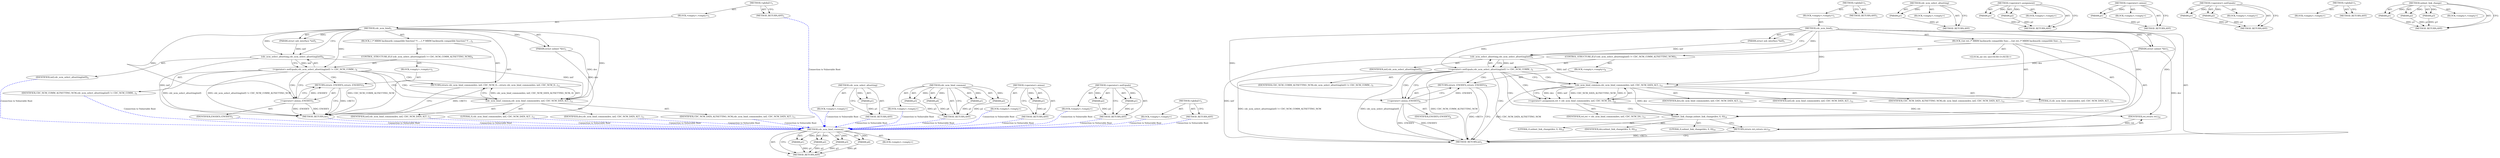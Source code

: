 digraph "&lt;global&gt;" {
vulnerable_74 [label=<(METHOD,cdc_ncm_bind_common)>];
vulnerable_75 [label=<(PARAM,p1)>];
vulnerable_76 [label=<(PARAM,p2)>];
vulnerable_77 [label=<(PARAM,p3)>];
vulnerable_78 [label=<(PARAM,p4)>];
vulnerable_79 [label=<(BLOCK,&lt;empty&gt;,&lt;empty&gt;)>];
vulnerable_80 [label=<(METHOD_RETURN,ANY)>];
vulnerable_6 [label=<(METHOD,&lt;global&gt;)<SUB>1</SUB>>];
vulnerable_7 [label=<(BLOCK,&lt;empty&gt;,&lt;empty&gt;)<SUB>1</SUB>>];
vulnerable_8 [label=<(METHOD,cdc_ncm_bind)<SUB>1</SUB>>];
vulnerable_9 [label=<(PARAM,struct usbnet *dev)<SUB>1</SUB>>];
vulnerable_10 [label=<(PARAM,struct usb_interface *intf)<SUB>1</SUB>>];
vulnerable_11 [label=<(BLOCK,{
	int ret;
 	/* MBIM backwards compatible func...,{
	int ret;
 	/* MBIM backwards compatible func...)<SUB>2</SUB>>];
vulnerable_12 [label="<(LOCAL,int ret: int)<SUB>3</SUB>>"];
vulnerable_13 [label=<(CONTROL_STRUCTURE,IF,if (cdc_ncm_select_altsetting(intf) != CDC_NCM_COMM_ALTSETTING_NCM))<SUB>5</SUB>>];
vulnerable_14 [label=<(&lt;operator&gt;.notEquals,cdc_ncm_select_altsetting(intf) != CDC_NCM_COMM...)<SUB>5</SUB>>];
vulnerable_15 [label=<(cdc_ncm_select_altsetting,cdc_ncm_select_altsetting(intf))<SUB>5</SUB>>];
vulnerable_16 [label=<(IDENTIFIER,intf,cdc_ncm_select_altsetting(intf))<SUB>5</SUB>>];
vulnerable_17 [label=<(IDENTIFIER,CDC_NCM_COMM_ALTSETTING_NCM,cdc_ncm_select_altsetting(intf) != CDC_NCM_COMM...)<SUB>5</SUB>>];
vulnerable_18 [label=<(BLOCK,&lt;empty&gt;,&lt;empty&gt;)<SUB>6</SUB>>];
vulnerable_19 [label=<(RETURN,return -ENODEV;,return -ENODEV;)<SUB>6</SUB>>];
vulnerable_20 [label=<(&lt;operator&gt;.minus,-ENODEV)<SUB>6</SUB>>];
vulnerable_21 [label=<(IDENTIFIER,ENODEV,-ENODEV)<SUB>6</SUB>>];
vulnerable_22 [label=<(&lt;operator&gt;.assignment,ret = cdc_ncm_bind_common(dev, intf, CDC_NCM_DA...)<SUB>12</SUB>>];
vulnerable_23 [label=<(IDENTIFIER,ret,ret = cdc_ncm_bind_common(dev, intf, CDC_NCM_DA...)<SUB>12</SUB>>];
vulnerable_24 [label=<(cdc_ncm_bind_common,cdc_ncm_bind_common(dev, intf, CDC_NCM_DATA_ALT...)<SUB>12</SUB>>];
vulnerable_25 [label=<(IDENTIFIER,dev,cdc_ncm_bind_common(dev, intf, CDC_NCM_DATA_ALT...)<SUB>12</SUB>>];
vulnerable_26 [label=<(IDENTIFIER,intf,cdc_ncm_bind_common(dev, intf, CDC_NCM_DATA_ALT...)<SUB>12</SUB>>];
vulnerable_27 [label=<(IDENTIFIER,CDC_NCM_DATA_ALTSETTING_NCM,cdc_ncm_bind_common(dev, intf, CDC_NCM_DATA_ALT...)<SUB>12</SUB>>];
vulnerable_28 [label=<(LITERAL,0,cdc_ncm_bind_common(dev, intf, CDC_NCM_DATA_ALT...)<SUB>12</SUB>>];
vulnerable_29 [label=<(usbnet_link_change,usbnet_link_change(dev, 0, 0))<SUB>19</SUB>>];
vulnerable_30 [label=<(IDENTIFIER,dev,usbnet_link_change(dev, 0, 0))<SUB>19</SUB>>];
vulnerable_31 [label=<(LITERAL,0,usbnet_link_change(dev, 0, 0))<SUB>19</SUB>>];
vulnerable_32 [label=<(LITERAL,0,usbnet_link_change(dev, 0, 0))<SUB>19</SUB>>];
vulnerable_33 [label=<(RETURN,return ret;,return ret;)<SUB>20</SUB>>];
vulnerable_34 [label=<(IDENTIFIER,ret,return ret;)<SUB>20</SUB>>];
vulnerable_35 [label=<(METHOD_RETURN,int)<SUB>1</SUB>>];
vulnerable_37 [label=<(METHOD_RETURN,ANY)<SUB>1</SUB>>];
vulnerable_61 [label=<(METHOD,cdc_ncm_select_altsetting)>];
vulnerable_62 [label=<(PARAM,p1)>];
vulnerable_63 [label=<(BLOCK,&lt;empty&gt;,&lt;empty&gt;)>];
vulnerable_64 [label=<(METHOD_RETURN,ANY)>];
vulnerable_69 [label=<(METHOD,&lt;operator&gt;.assignment)>];
vulnerable_70 [label=<(PARAM,p1)>];
vulnerable_71 [label=<(PARAM,p2)>];
vulnerable_72 [label=<(BLOCK,&lt;empty&gt;,&lt;empty&gt;)>];
vulnerable_73 [label=<(METHOD_RETURN,ANY)>];
vulnerable_65 [label=<(METHOD,&lt;operator&gt;.minus)>];
vulnerable_66 [label=<(PARAM,p1)>];
vulnerable_67 [label=<(BLOCK,&lt;empty&gt;,&lt;empty&gt;)>];
vulnerable_68 [label=<(METHOD_RETURN,ANY)>];
vulnerable_56 [label=<(METHOD,&lt;operator&gt;.notEquals)>];
vulnerable_57 [label=<(PARAM,p1)>];
vulnerable_58 [label=<(PARAM,p2)>];
vulnerable_59 [label=<(BLOCK,&lt;empty&gt;,&lt;empty&gt;)>];
vulnerable_60 [label=<(METHOD_RETURN,ANY)>];
vulnerable_50 [label=<(METHOD,&lt;global&gt;)<SUB>1</SUB>>];
vulnerable_51 [label=<(BLOCK,&lt;empty&gt;,&lt;empty&gt;)>];
vulnerable_52 [label=<(METHOD_RETURN,ANY)>];
vulnerable_81 [label=<(METHOD,usbnet_link_change)>];
vulnerable_82 [label=<(PARAM,p1)>];
vulnerable_83 [label=<(PARAM,p2)>];
vulnerable_84 [label=<(PARAM,p3)>];
vulnerable_85 [label=<(BLOCK,&lt;empty&gt;,&lt;empty&gt;)>];
vulnerable_86 [label=<(METHOD_RETURN,ANY)>];
fixed_6 [label=<(METHOD,&lt;global&gt;)<SUB>1</SUB>>];
fixed_7 [label=<(BLOCK,&lt;empty&gt;,&lt;empty&gt;)<SUB>1</SUB>>];
fixed_8 [label=<(METHOD,cdc_ncm_bind)<SUB>1</SUB>>];
fixed_9 [label=<(PARAM,struct usbnet *dev)<SUB>1</SUB>>];
fixed_10 [label=<(PARAM,struct usb_interface *intf)<SUB>1</SUB>>];
fixed_11 [label=<(BLOCK,{
 	/* MBIM backwards compatible function? */
 ...,{
 	/* MBIM backwards compatible function? */
 ...)<SUB>2</SUB>>];
fixed_12 [label=<(CONTROL_STRUCTURE,IF,if (cdc_ncm_select_altsetting(intf) != CDC_NCM_COMM_ALTSETTING_NCM))<SUB>4</SUB>>];
fixed_13 [label=<(&lt;operator&gt;.notEquals,cdc_ncm_select_altsetting(intf) != CDC_NCM_COMM...)<SUB>4</SUB>>];
fixed_14 [label=<(cdc_ncm_select_altsetting,cdc_ncm_select_altsetting(intf))<SUB>4</SUB>>];
fixed_15 [label=<(IDENTIFIER,intf,cdc_ncm_select_altsetting(intf))<SUB>4</SUB>>];
fixed_16 [label=<(IDENTIFIER,CDC_NCM_COMM_ALTSETTING_NCM,cdc_ncm_select_altsetting(intf) != CDC_NCM_COMM...)<SUB>4</SUB>>];
fixed_17 [label=<(BLOCK,&lt;empty&gt;,&lt;empty&gt;)<SUB>5</SUB>>];
fixed_18 [label=<(RETURN,return -ENODEV;,return -ENODEV;)<SUB>5</SUB>>];
fixed_19 [label=<(&lt;operator&gt;.minus,-ENODEV)<SUB>5</SUB>>];
fixed_20 [label=<(IDENTIFIER,ENODEV,-ENODEV)<SUB>5</SUB>>];
fixed_21 [label=<(RETURN,return cdc_ncm_bind_common(dev, intf, CDC_NCM_D...,return cdc_ncm_bind_common(dev, intf, CDC_NCM_D...)<SUB>11</SUB>>];
fixed_22 [label=<(cdc_ncm_bind_common,cdc_ncm_bind_common(dev, intf, CDC_NCM_DATA_ALT...)<SUB>11</SUB>>];
fixed_23 [label=<(IDENTIFIER,dev,cdc_ncm_bind_common(dev, intf, CDC_NCM_DATA_ALT...)<SUB>11</SUB>>];
fixed_24 [label=<(IDENTIFIER,intf,cdc_ncm_bind_common(dev, intf, CDC_NCM_DATA_ALT...)<SUB>11</SUB>>];
fixed_25 [label=<(IDENTIFIER,CDC_NCM_DATA_ALTSETTING_NCM,cdc_ncm_bind_common(dev, intf, CDC_NCM_DATA_ALT...)<SUB>11</SUB>>];
fixed_26 [label=<(LITERAL,0,cdc_ncm_bind_common(dev, intf, CDC_NCM_DATA_ALT...)<SUB>11</SUB>>];
fixed_27 [label=<(METHOD_RETURN,int)<SUB>1</SUB>>];
fixed_29 [label=<(METHOD_RETURN,ANY)<SUB>1</SUB>>];
fixed_53 [label=<(METHOD,cdc_ncm_select_altsetting)>];
fixed_54 [label=<(PARAM,p1)>];
fixed_55 [label=<(BLOCK,&lt;empty&gt;,&lt;empty&gt;)>];
fixed_56 [label=<(METHOD_RETURN,ANY)>];
fixed_61 [label=<(METHOD,cdc_ncm_bind_common)>];
fixed_62 [label=<(PARAM,p1)>];
fixed_63 [label=<(PARAM,p2)>];
fixed_64 [label=<(PARAM,p3)>];
fixed_65 [label=<(PARAM,p4)>];
fixed_66 [label=<(BLOCK,&lt;empty&gt;,&lt;empty&gt;)>];
fixed_67 [label=<(METHOD_RETURN,ANY)>];
fixed_57 [label=<(METHOD,&lt;operator&gt;.minus)>];
fixed_58 [label=<(PARAM,p1)>];
fixed_59 [label=<(BLOCK,&lt;empty&gt;,&lt;empty&gt;)>];
fixed_60 [label=<(METHOD_RETURN,ANY)>];
fixed_48 [label=<(METHOD,&lt;operator&gt;.notEquals)>];
fixed_49 [label=<(PARAM,p1)>];
fixed_50 [label=<(PARAM,p2)>];
fixed_51 [label=<(BLOCK,&lt;empty&gt;,&lt;empty&gt;)>];
fixed_52 [label=<(METHOD_RETURN,ANY)>];
fixed_42 [label=<(METHOD,&lt;global&gt;)<SUB>1</SUB>>];
fixed_43 [label=<(BLOCK,&lt;empty&gt;,&lt;empty&gt;)>];
fixed_44 [label=<(METHOD_RETURN,ANY)>];
vulnerable_74 -> vulnerable_75  [key=0, label="AST: "];
vulnerable_74 -> vulnerable_75  [key=1, label="DDG: "];
vulnerable_74 -> vulnerable_79  [key=0, label="AST: "];
vulnerable_74 -> vulnerable_76  [key=0, label="AST: "];
vulnerable_74 -> vulnerable_76  [key=1, label="DDG: "];
vulnerable_74 -> vulnerable_80  [key=0, label="AST: "];
vulnerable_74 -> vulnerable_80  [key=1, label="CFG: "];
vulnerable_74 -> vulnerable_77  [key=0, label="AST: "];
vulnerable_74 -> vulnerable_77  [key=1, label="DDG: "];
vulnerable_74 -> vulnerable_78  [key=0, label="AST: "];
vulnerable_74 -> vulnerable_78  [key=1, label="DDG: "];
vulnerable_75 -> vulnerable_80  [key=0, label="DDG: p1"];
vulnerable_76 -> vulnerable_80  [key=0, label="DDG: p2"];
vulnerable_77 -> vulnerable_80  [key=0, label="DDG: p3"];
vulnerable_78 -> vulnerable_80  [key=0, label="DDG: p4"];
vulnerable_6 -> vulnerable_7  [key=0, label="AST: "];
vulnerable_6 -> vulnerable_37  [key=0, label="AST: "];
vulnerable_6 -> vulnerable_37  [key=1, label="CFG: "];
vulnerable_7 -> vulnerable_8  [key=0, label="AST: "];
vulnerable_8 -> vulnerable_9  [key=0, label="AST: "];
vulnerable_8 -> vulnerable_9  [key=1, label="DDG: "];
vulnerable_8 -> vulnerable_10  [key=0, label="AST: "];
vulnerable_8 -> vulnerable_10  [key=1, label="DDG: "];
vulnerable_8 -> vulnerable_11  [key=0, label="AST: "];
vulnerable_8 -> vulnerable_35  [key=0, label="AST: "];
vulnerable_8 -> vulnerable_15  [key=0, label="CFG: "];
vulnerable_8 -> vulnerable_15  [key=1, label="DDG: "];
vulnerable_8 -> vulnerable_29  [key=0, label="DDG: "];
vulnerable_8 -> vulnerable_34  [key=0, label="DDG: "];
vulnerable_8 -> vulnerable_14  [key=0, label="DDG: "];
vulnerable_8 -> vulnerable_24  [key=0, label="DDG: "];
vulnerable_8 -> vulnerable_20  [key=0, label="DDG: "];
vulnerable_9 -> vulnerable_35  [key=0, label="DDG: dev"];
vulnerable_9 -> vulnerable_24  [key=0, label="DDG: dev"];
vulnerable_10 -> vulnerable_15  [key=0, label="DDG: intf"];
vulnerable_11 -> vulnerable_12  [key=0, label="AST: "];
vulnerable_11 -> vulnerable_13  [key=0, label="AST: "];
vulnerable_11 -> vulnerable_22  [key=0, label="AST: "];
vulnerable_11 -> vulnerable_29  [key=0, label="AST: "];
vulnerable_11 -> vulnerable_33  [key=0, label="AST: "];
vulnerable_13 -> vulnerable_14  [key=0, label="AST: "];
vulnerable_13 -> vulnerable_18  [key=0, label="AST: "];
vulnerable_14 -> vulnerable_15  [key=0, label="AST: "];
vulnerable_14 -> vulnerable_17  [key=0, label="AST: "];
vulnerable_14 -> vulnerable_20  [key=0, label="CFG: "];
vulnerable_14 -> vulnerable_20  [key=1, label="CDG: "];
vulnerable_14 -> vulnerable_24  [key=0, label="CFG: "];
vulnerable_14 -> vulnerable_24  [key=1, label="CDG: "];
vulnerable_14 -> vulnerable_35  [key=0, label="DDG: cdc_ncm_select_altsetting(intf)"];
vulnerable_14 -> vulnerable_35  [key=1, label="DDG: cdc_ncm_select_altsetting(intf) != CDC_NCM_COMM_ALTSETTING_NCM"];
vulnerable_14 -> vulnerable_35  [key=2, label="DDG: CDC_NCM_COMM_ALTSETTING_NCM"];
vulnerable_14 -> vulnerable_29  [key=0, label="CDG: "];
vulnerable_14 -> vulnerable_33  [key=0, label="CDG: "];
vulnerable_14 -> vulnerable_19  [key=0, label="CDG: "];
vulnerable_14 -> vulnerable_22  [key=0, label="CDG: "];
vulnerable_15 -> vulnerable_16  [key=0, label="AST: "];
vulnerable_15 -> vulnerable_14  [key=0, label="CFG: "];
vulnerable_15 -> vulnerable_14  [key=1, label="DDG: intf"];
vulnerable_15 -> vulnerable_35  [key=0, label="DDG: intf"];
vulnerable_15 -> vulnerable_24  [key=0, label="DDG: intf"];
vulnerable_18 -> vulnerable_19  [key=0, label="AST: "];
vulnerable_19 -> vulnerable_20  [key=0, label="AST: "];
vulnerable_19 -> vulnerable_35  [key=0, label="CFG: "];
vulnerable_19 -> vulnerable_35  [key=1, label="DDG: &lt;RET&gt;"];
vulnerable_20 -> vulnerable_21  [key=0, label="AST: "];
vulnerable_20 -> vulnerable_19  [key=0, label="CFG: "];
vulnerable_20 -> vulnerable_19  [key=1, label="DDG: -ENODEV"];
vulnerable_20 -> vulnerable_35  [key=0, label="DDG: ENODEV"];
vulnerable_20 -> vulnerable_35  [key=1, label="DDG: -ENODEV"];
vulnerable_22 -> vulnerable_23  [key=0, label="AST: "];
vulnerable_22 -> vulnerable_24  [key=0, label="AST: "];
vulnerable_22 -> vulnerable_29  [key=0, label="CFG: "];
vulnerable_22 -> vulnerable_34  [key=0, label="DDG: ret"];
vulnerable_24 -> vulnerable_25  [key=0, label="AST: "];
vulnerable_24 -> vulnerable_26  [key=0, label="AST: "];
vulnerable_24 -> vulnerable_27  [key=0, label="AST: "];
vulnerable_24 -> vulnerable_28  [key=0, label="AST: "];
vulnerable_24 -> vulnerable_22  [key=0, label="CFG: "];
vulnerable_24 -> vulnerable_22  [key=1, label="DDG: dev"];
vulnerable_24 -> vulnerable_22  [key=2, label="DDG: intf"];
vulnerable_24 -> vulnerable_22  [key=3, label="DDG: CDC_NCM_DATA_ALTSETTING_NCM"];
vulnerable_24 -> vulnerable_22  [key=4, label="DDG: 0"];
vulnerable_24 -> vulnerable_35  [key=0, label="DDG: CDC_NCM_DATA_ALTSETTING_NCM"];
vulnerable_24 -> vulnerable_29  [key=0, label="DDG: dev"];
vulnerable_29 -> vulnerable_30  [key=0, label="AST: "];
vulnerable_29 -> vulnerable_31  [key=0, label="AST: "];
vulnerable_29 -> vulnerable_32  [key=0, label="AST: "];
vulnerable_29 -> vulnerable_33  [key=0, label="CFG: "];
vulnerable_33 -> vulnerable_34  [key=0, label="AST: "];
vulnerable_33 -> vulnerable_35  [key=0, label="CFG: "];
vulnerable_33 -> vulnerable_35  [key=1, label="DDG: &lt;RET&gt;"];
vulnerable_34 -> vulnerable_33  [key=0, label="DDG: ret"];
vulnerable_61 -> vulnerable_62  [key=0, label="AST: "];
vulnerable_61 -> vulnerable_62  [key=1, label="DDG: "];
vulnerable_61 -> vulnerable_63  [key=0, label="AST: "];
vulnerable_61 -> vulnerable_64  [key=0, label="AST: "];
vulnerable_61 -> vulnerable_64  [key=1, label="CFG: "];
vulnerable_62 -> vulnerable_64  [key=0, label="DDG: p1"];
vulnerable_69 -> vulnerable_70  [key=0, label="AST: "];
vulnerable_69 -> vulnerable_70  [key=1, label="DDG: "];
vulnerable_69 -> vulnerable_72  [key=0, label="AST: "];
vulnerable_69 -> vulnerable_71  [key=0, label="AST: "];
vulnerable_69 -> vulnerable_71  [key=1, label="DDG: "];
vulnerable_69 -> vulnerable_73  [key=0, label="AST: "];
vulnerable_69 -> vulnerable_73  [key=1, label="CFG: "];
vulnerable_70 -> vulnerable_73  [key=0, label="DDG: p1"];
vulnerable_71 -> vulnerable_73  [key=0, label="DDG: p2"];
vulnerable_65 -> vulnerable_66  [key=0, label="AST: "];
vulnerable_65 -> vulnerable_66  [key=1, label="DDG: "];
vulnerable_65 -> vulnerable_67  [key=0, label="AST: "];
vulnerable_65 -> vulnerable_68  [key=0, label="AST: "];
vulnerable_65 -> vulnerable_68  [key=1, label="CFG: "];
vulnerable_66 -> vulnerable_68  [key=0, label="DDG: p1"];
vulnerable_56 -> vulnerable_57  [key=0, label="AST: "];
vulnerable_56 -> vulnerable_57  [key=1, label="DDG: "];
vulnerable_56 -> vulnerable_59  [key=0, label="AST: "];
vulnerable_56 -> vulnerable_58  [key=0, label="AST: "];
vulnerable_56 -> vulnerable_58  [key=1, label="DDG: "];
vulnerable_56 -> vulnerable_60  [key=0, label="AST: "];
vulnerable_56 -> vulnerable_60  [key=1, label="CFG: "];
vulnerable_57 -> vulnerable_60  [key=0, label="DDG: p1"];
vulnerable_58 -> vulnerable_60  [key=0, label="DDG: p2"];
vulnerable_50 -> vulnerable_51  [key=0, label="AST: "];
vulnerable_50 -> vulnerable_52  [key=0, label="AST: "];
vulnerable_50 -> vulnerable_52  [key=1, label="CFG: "];
vulnerable_81 -> vulnerable_82  [key=0, label="AST: "];
vulnerable_81 -> vulnerable_82  [key=1, label="DDG: "];
vulnerable_81 -> vulnerable_85  [key=0, label="AST: "];
vulnerable_81 -> vulnerable_83  [key=0, label="AST: "];
vulnerable_81 -> vulnerable_83  [key=1, label="DDG: "];
vulnerable_81 -> vulnerable_86  [key=0, label="AST: "];
vulnerable_81 -> vulnerable_86  [key=1, label="CFG: "];
vulnerable_81 -> vulnerable_84  [key=0, label="AST: "];
vulnerable_81 -> vulnerable_84  [key=1, label="DDG: "];
vulnerable_82 -> vulnerable_86  [key=0, label="DDG: p1"];
vulnerable_83 -> vulnerable_86  [key=0, label="DDG: p2"];
vulnerable_84 -> vulnerable_86  [key=0, label="DDG: p3"];
fixed_6 -> fixed_7  [key=0, label="AST: "];
fixed_6 -> fixed_29  [key=0, label="AST: "];
fixed_6 -> fixed_29  [key=1, label="CFG: "];
fixed_7 -> fixed_8  [key=0, label="AST: "];
fixed_8 -> fixed_9  [key=0, label="AST: "];
fixed_8 -> fixed_9  [key=1, label="DDG: "];
fixed_8 -> fixed_10  [key=0, label="AST: "];
fixed_8 -> fixed_10  [key=1, label="DDG: "];
fixed_8 -> fixed_11  [key=0, label="AST: "];
fixed_8 -> fixed_27  [key=0, label="AST: "];
fixed_8 -> fixed_14  [key=0, label="CFG: "];
fixed_8 -> fixed_14  [key=1, label="DDG: "];
fixed_8 -> fixed_13  [key=0, label="DDG: "];
fixed_8 -> fixed_22  [key=0, label="DDG: "];
fixed_8 -> fixed_19  [key=0, label="DDG: "];
fixed_9 -> fixed_27  [key=0, label="DDG: dev"];
fixed_9 -> fixed_22  [key=0, label="DDG: dev"];
fixed_10 -> fixed_14  [key=0, label="DDG: intf"];
fixed_11 -> fixed_12  [key=0, label="AST: "];
fixed_11 -> fixed_21  [key=0, label="AST: "];
fixed_12 -> fixed_13  [key=0, label="AST: "];
fixed_12 -> fixed_17  [key=0, label="AST: "];
fixed_13 -> fixed_14  [key=0, label="AST: "];
fixed_13 -> fixed_16  [key=0, label="AST: "];
fixed_13 -> fixed_19  [key=0, label="CFG: "];
fixed_13 -> fixed_19  [key=1, label="CDG: "];
fixed_13 -> fixed_22  [key=0, label="CFG: "];
fixed_13 -> fixed_22  [key=1, label="CDG: "];
fixed_13 -> fixed_27  [key=0, label="DDG: cdc_ncm_select_altsetting(intf)"];
fixed_13 -> fixed_27  [key=1, label="DDG: cdc_ncm_select_altsetting(intf) != CDC_NCM_COMM_ALTSETTING_NCM"];
fixed_13 -> fixed_27  [key=2, label="DDG: CDC_NCM_COMM_ALTSETTING_NCM"];
fixed_13 -> fixed_21  [key=0, label="CDG: "];
fixed_13 -> fixed_18  [key=0, label="CDG: "];
fixed_14 -> fixed_15  [key=0, label="AST: "];
fixed_14 -> fixed_13  [key=0, label="CFG: "];
fixed_14 -> fixed_13  [key=1, label="DDG: intf"];
fixed_14 -> fixed_27  [key=0, label="DDG: intf"];
fixed_14 -> fixed_22  [key=0, label="DDG: intf"];
fixed_15 -> vulnerable_74  [color=blue, key=0, label="Connection to Vulnerable Root", penwidth="2.0", style=dashed];
fixed_16 -> vulnerable_74  [color=blue, key=0, label="Connection to Vulnerable Root", penwidth="2.0", style=dashed];
fixed_17 -> fixed_18  [key=0, label="AST: "];
fixed_18 -> fixed_19  [key=0, label="AST: "];
fixed_18 -> fixed_27  [key=0, label="CFG: "];
fixed_18 -> fixed_27  [key=1, label="DDG: &lt;RET&gt;"];
fixed_19 -> fixed_20  [key=0, label="AST: "];
fixed_19 -> fixed_18  [key=0, label="CFG: "];
fixed_19 -> fixed_18  [key=1, label="DDG: -ENODEV"];
fixed_19 -> fixed_27  [key=0, label="DDG: ENODEV"];
fixed_19 -> fixed_27  [key=1, label="DDG: -ENODEV"];
fixed_20 -> vulnerable_74  [color=blue, key=0, label="Connection to Vulnerable Root", penwidth="2.0", style=dashed];
fixed_21 -> fixed_22  [key=0, label="AST: "];
fixed_21 -> fixed_27  [key=0, label="CFG: "];
fixed_21 -> fixed_27  [key=1, label="DDG: &lt;RET&gt;"];
fixed_22 -> fixed_23  [key=0, label="AST: "];
fixed_22 -> fixed_24  [key=0, label="AST: "];
fixed_22 -> fixed_25  [key=0, label="AST: "];
fixed_22 -> fixed_26  [key=0, label="AST: "];
fixed_22 -> fixed_21  [key=0, label="CFG: "];
fixed_22 -> fixed_21  [key=1, label="DDG: cdc_ncm_bind_common(dev, intf, CDC_NCM_DATA_ALTSETTING_NCM, 0)"];
fixed_23 -> vulnerable_74  [color=blue, key=0, label="Connection to Vulnerable Root", penwidth="2.0", style=dashed];
fixed_24 -> vulnerable_74  [color=blue, key=0, label="Connection to Vulnerable Root", penwidth="2.0", style=dashed];
fixed_25 -> vulnerable_74  [color=blue, key=0, label="Connection to Vulnerable Root", penwidth="2.0", style=dashed];
fixed_26 -> vulnerable_74  [color=blue, key=0, label="Connection to Vulnerable Root", penwidth="2.0", style=dashed];
fixed_27 -> vulnerable_74  [color=blue, key=0, label="Connection to Vulnerable Root", penwidth="2.0", style=dashed];
fixed_29 -> vulnerable_74  [color=blue, key=0, label="Connection to Vulnerable Root", penwidth="2.0", style=dashed];
fixed_53 -> fixed_54  [key=0, label="AST: "];
fixed_53 -> fixed_54  [key=1, label="DDG: "];
fixed_53 -> fixed_55  [key=0, label="AST: "];
fixed_53 -> fixed_56  [key=0, label="AST: "];
fixed_53 -> fixed_56  [key=1, label="CFG: "];
fixed_54 -> fixed_56  [key=0, label="DDG: p1"];
fixed_55 -> vulnerable_74  [color=blue, key=0, label="Connection to Vulnerable Root", penwidth="2.0", style=dashed];
fixed_56 -> vulnerable_74  [color=blue, key=0, label="Connection to Vulnerable Root", penwidth="2.0", style=dashed];
fixed_61 -> fixed_62  [key=0, label="AST: "];
fixed_61 -> fixed_62  [key=1, label="DDG: "];
fixed_61 -> fixed_66  [key=0, label="AST: "];
fixed_61 -> fixed_63  [key=0, label="AST: "];
fixed_61 -> fixed_63  [key=1, label="DDG: "];
fixed_61 -> fixed_67  [key=0, label="AST: "];
fixed_61 -> fixed_67  [key=1, label="CFG: "];
fixed_61 -> fixed_64  [key=0, label="AST: "];
fixed_61 -> fixed_64  [key=1, label="DDG: "];
fixed_61 -> fixed_65  [key=0, label="AST: "];
fixed_61 -> fixed_65  [key=1, label="DDG: "];
fixed_62 -> fixed_67  [key=0, label="DDG: p1"];
fixed_63 -> fixed_67  [key=0, label="DDG: p2"];
fixed_64 -> fixed_67  [key=0, label="DDG: p3"];
fixed_65 -> fixed_67  [key=0, label="DDG: p4"];
fixed_66 -> vulnerable_74  [color=blue, key=0, label="Connection to Vulnerable Root", penwidth="2.0", style=dashed];
fixed_67 -> vulnerable_74  [color=blue, key=0, label="Connection to Vulnerable Root", penwidth="2.0", style=dashed];
fixed_57 -> fixed_58  [key=0, label="AST: "];
fixed_57 -> fixed_58  [key=1, label="DDG: "];
fixed_57 -> fixed_59  [key=0, label="AST: "];
fixed_57 -> fixed_60  [key=0, label="AST: "];
fixed_57 -> fixed_60  [key=1, label="CFG: "];
fixed_58 -> fixed_60  [key=0, label="DDG: p1"];
fixed_59 -> vulnerable_74  [color=blue, key=0, label="Connection to Vulnerable Root", penwidth="2.0", style=dashed];
fixed_60 -> vulnerable_74  [color=blue, key=0, label="Connection to Vulnerable Root", penwidth="2.0", style=dashed];
fixed_48 -> fixed_49  [key=0, label="AST: "];
fixed_48 -> fixed_49  [key=1, label="DDG: "];
fixed_48 -> fixed_51  [key=0, label="AST: "];
fixed_48 -> fixed_50  [key=0, label="AST: "];
fixed_48 -> fixed_50  [key=1, label="DDG: "];
fixed_48 -> fixed_52  [key=0, label="AST: "];
fixed_48 -> fixed_52  [key=1, label="CFG: "];
fixed_49 -> fixed_52  [key=0, label="DDG: p1"];
fixed_50 -> fixed_52  [key=0, label="DDG: p2"];
fixed_51 -> vulnerable_74  [color=blue, key=0, label="Connection to Vulnerable Root", penwidth="2.0", style=dashed];
fixed_52 -> vulnerable_74  [color=blue, key=0, label="Connection to Vulnerable Root", penwidth="2.0", style=dashed];
fixed_42 -> fixed_43  [key=0, label="AST: "];
fixed_42 -> fixed_44  [key=0, label="AST: "];
fixed_42 -> fixed_44  [key=1, label="CFG: "];
fixed_43 -> vulnerable_74  [color=blue, key=0, label="Connection to Vulnerable Root", penwidth="2.0", style=dashed];
fixed_44 -> vulnerable_74  [color=blue, key=0, label="Connection to Vulnerable Root", penwidth="2.0", style=dashed];
}
